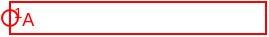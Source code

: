<mxfile compressed="false" version="20.3.0" type="device">
  <diagram name="ND0041" id="1CP9VX86ncTdAmcYDIcw">
    <mxGraphModel dx="563" dy="337" grid="1" gridSize="2" guides="1" tooltips="1" connect="1" arrows="1" fold="1" page="1" pageScale="1" pageWidth="1169" pageHeight="827" math="0" shadow="0">
      <root>
        <mxCell id="22vkG-h5v2N9dKBLQ-ZE-0" />
        <mxCell id="22vkG-h5v2N9dKBLQ-ZE-124" value="Connection" style="" parent="22vkG-h5v2N9dKBLQ-ZE-0" />
        <mxCell id="H5sSJ_zDWDha90w6UZLX-0" value="&lt;font style=&quot;font-size: 9px;&quot;&gt;&lt;sup&gt;1&lt;/sup&gt;A&lt;/font&gt;" style="rounded=0;whiteSpace=wrap;html=1;fillColor=none;strokeColor=#FF0000;fontColor=#FF0000;align=left;" vertex="1" parent="22vkG-h5v2N9dKBLQ-ZE-124">
          <mxGeometry x="416" y="336" width="128" height="16" as="geometry" />
        </mxCell>
        <mxCell id="22vkG-h5v2N9dKBLQ-ZE-135" value="Label" style="" parent="22vkG-h5v2N9dKBLQ-ZE-0" />
        <mxCell id="22vkG-h5v2N9dKBLQ-ZE-136" value="Origo" style="" parent="22vkG-h5v2N9dKBLQ-ZE-0" />
        <object label="origo" id="H5sSJ_zDWDha90w6UZLX-1">
          <mxCell style="vsdxID=1407;fillColor=none;gradientColor=none;shape=stencil(rVFbDsIgEDwNnyQU4glqvcfGblsilmZBS28vZGMsxg9j/JvZmX1kR5g2TLCg0CpE8hdcbR8nYY5CaztPSDZmJEwnTDt4wpH8be6ZL1CcBV39vUxI3KdKh1YbswPTEzuBzlmiVGmKau9zUKM+jlJJQrJBko8QrZ+rrQ5oRJnXyMHBWElhRVx25ebnw/5zVvPFWRm83jxY5zilvf4eSy5xpKZ7AA==);strokeColor=#ff0000;strokeWidth=1;points=[[0.5,0.5,0,0,0]];labelBackgroundColor=none;rounded=0;html=1;whiteSpace=wrap;aspect=fixed;noLabel=1;snapToPoint=1;" vertex="1" parent="22vkG-h5v2N9dKBLQ-ZE-136">
            <mxGeometry x="412" y="340" width="8" height="8" as="geometry" />
          </mxCell>
        </object>
        <object label="Symbol" Width="8" Height="1" UoM="mm" id="22vkG-h5v2N9dKBLQ-ZE-138">
          <mxCell style="" parent="22vkG-h5v2N9dKBLQ-ZE-0" />
        </object>
      </root>
    </mxGraphModel>
  </diagram>
</mxfile>
